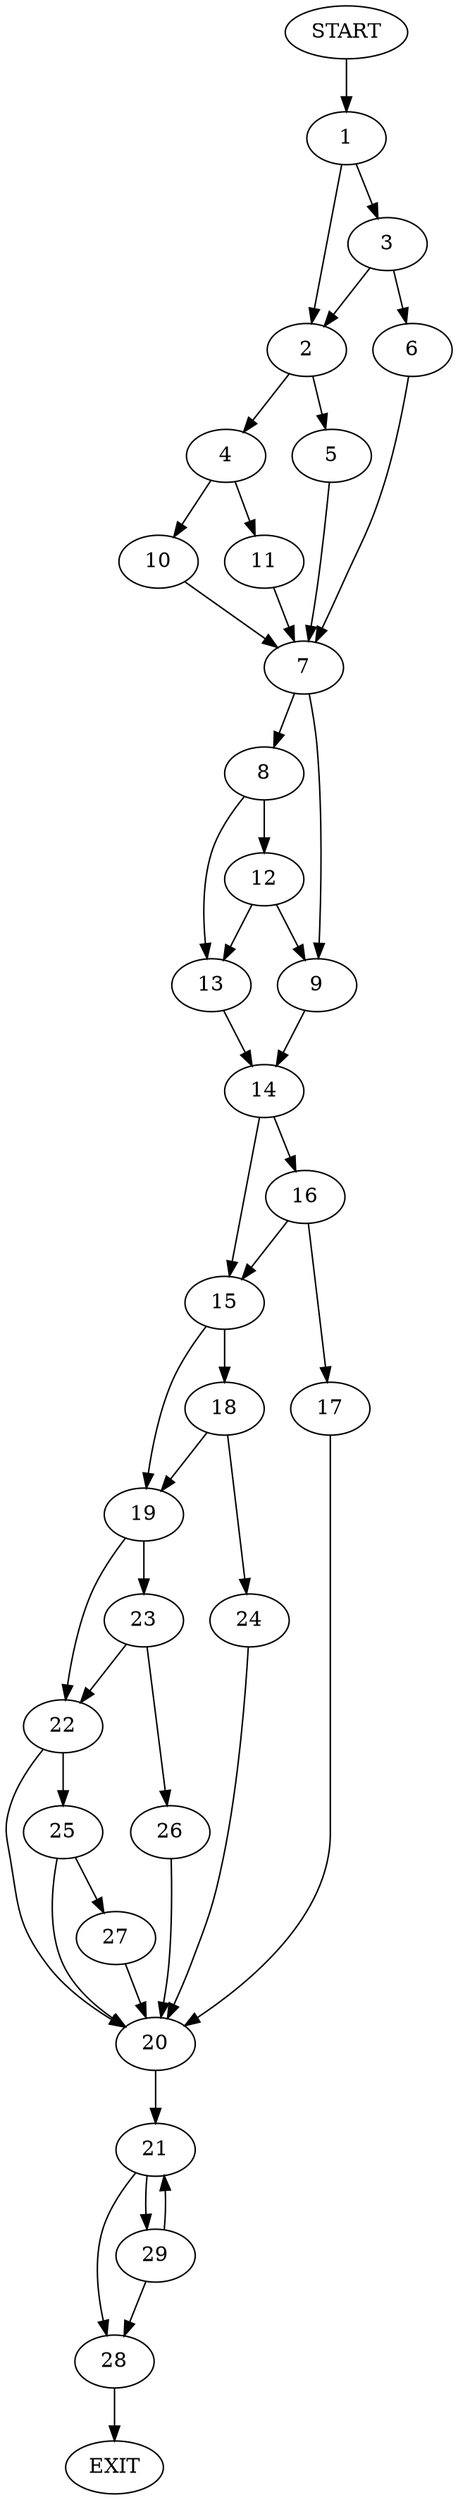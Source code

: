 digraph {
0 [label="START"]
30 [label="EXIT"]
0 -> 1
1 -> 2
1 -> 3
2 -> 4
2 -> 5
3 -> 6
3 -> 2
6 -> 7
7 -> 8
7 -> 9
4 -> 10
4 -> 11
5 -> 7
11 -> 7
10 -> 7
8 -> 12
8 -> 13
9 -> 14
12 -> 9
12 -> 13
13 -> 14
14 -> 15
14 -> 16
16 -> 15
16 -> 17
15 -> 18
15 -> 19
17 -> 20
20 -> 21
19 -> 22
19 -> 23
18 -> 19
18 -> 24
24 -> 20
22 -> 25
22 -> 20
23 -> 22
23 -> 26
26 -> 20
25 -> 27
25 -> 20
27 -> 20
21 -> 28
21 -> 29
28 -> 30
29 -> 21
29 -> 28
}
